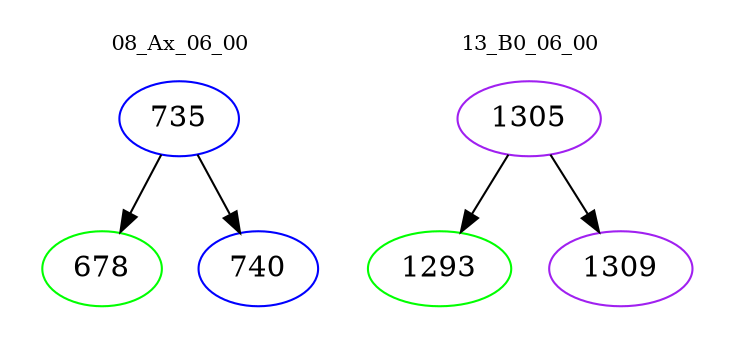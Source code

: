 digraph{
subgraph cluster_0 {
color = white
label = "08_Ax_06_00";
fontsize=10;
T0_735 [label="735", color="blue"]
T0_735 -> T0_678 [color="black"]
T0_678 [label="678", color="green"]
T0_735 -> T0_740 [color="black"]
T0_740 [label="740", color="blue"]
}
subgraph cluster_1 {
color = white
label = "13_B0_06_00";
fontsize=10;
T1_1305 [label="1305", color="purple"]
T1_1305 -> T1_1293 [color="black"]
T1_1293 [label="1293", color="green"]
T1_1305 -> T1_1309 [color="black"]
T1_1309 [label="1309", color="purple"]
}
}
